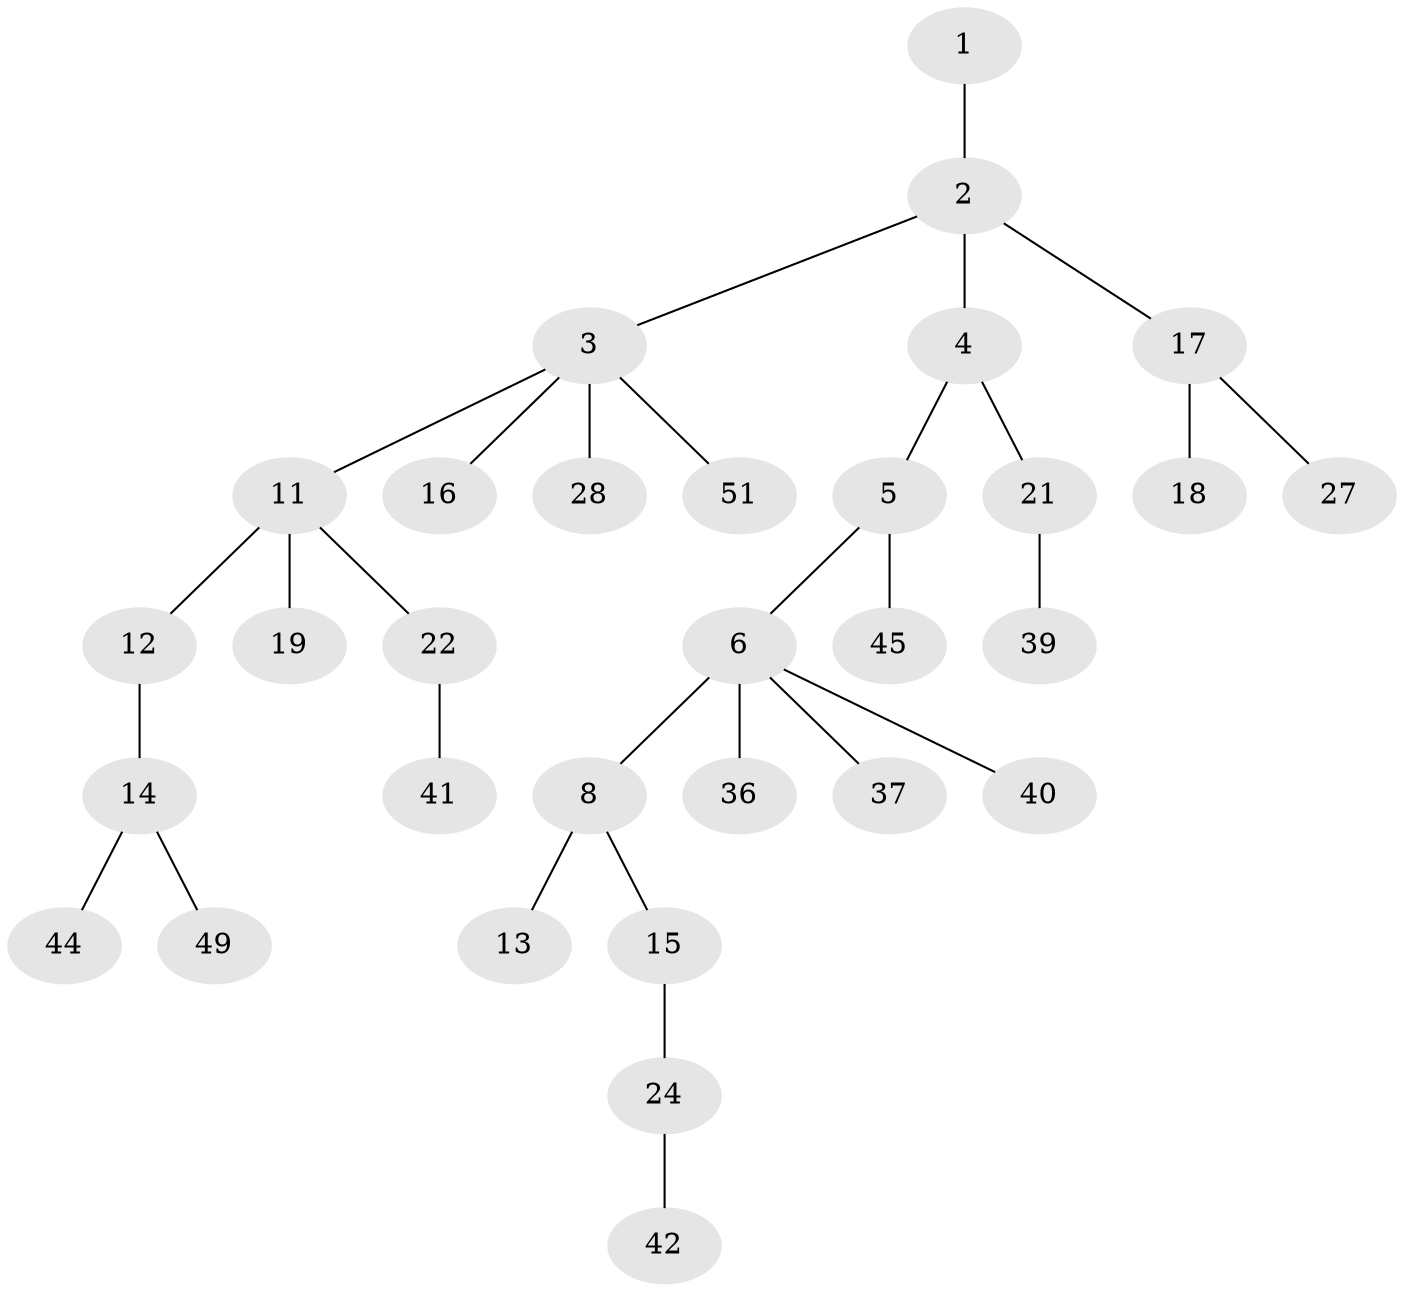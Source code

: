// Generated by graph-tools (version 1.1) at 2025/52/02/27/25 19:52:11]
// undirected, 31 vertices, 30 edges
graph export_dot {
graph [start="1"]
  node [color=gray90,style=filled];
  1 [super="+32"];
  2;
  3 [super="+10"];
  4 [super="+7"];
  5 [super="+25"];
  6 [super="+9"];
  8;
  11 [super="+33"];
  12 [super="+31"];
  13 [super="+34"];
  14 [super="+26"];
  15 [super="+35"];
  16 [super="+29"];
  17 [super="+20"];
  18 [super="+50"];
  19;
  21 [super="+23"];
  22 [super="+38"];
  24;
  27 [super="+48"];
  28 [super="+30"];
  36;
  37;
  39;
  40 [super="+43"];
  41;
  42 [super="+46"];
  44;
  45 [super="+47"];
  49;
  51;
  1 -- 2;
  2 -- 3;
  2 -- 4;
  2 -- 17;
  3 -- 51;
  3 -- 16;
  3 -- 11;
  3 -- 28;
  4 -- 5;
  4 -- 21;
  5 -- 6;
  5 -- 45;
  6 -- 8;
  6 -- 36;
  6 -- 40;
  6 -- 37;
  8 -- 13;
  8 -- 15;
  11 -- 12;
  11 -- 19;
  11 -- 22;
  12 -- 14;
  14 -- 44;
  14 -- 49;
  15 -- 24;
  17 -- 18;
  17 -- 27;
  21 -- 39;
  22 -- 41;
  24 -- 42;
}
